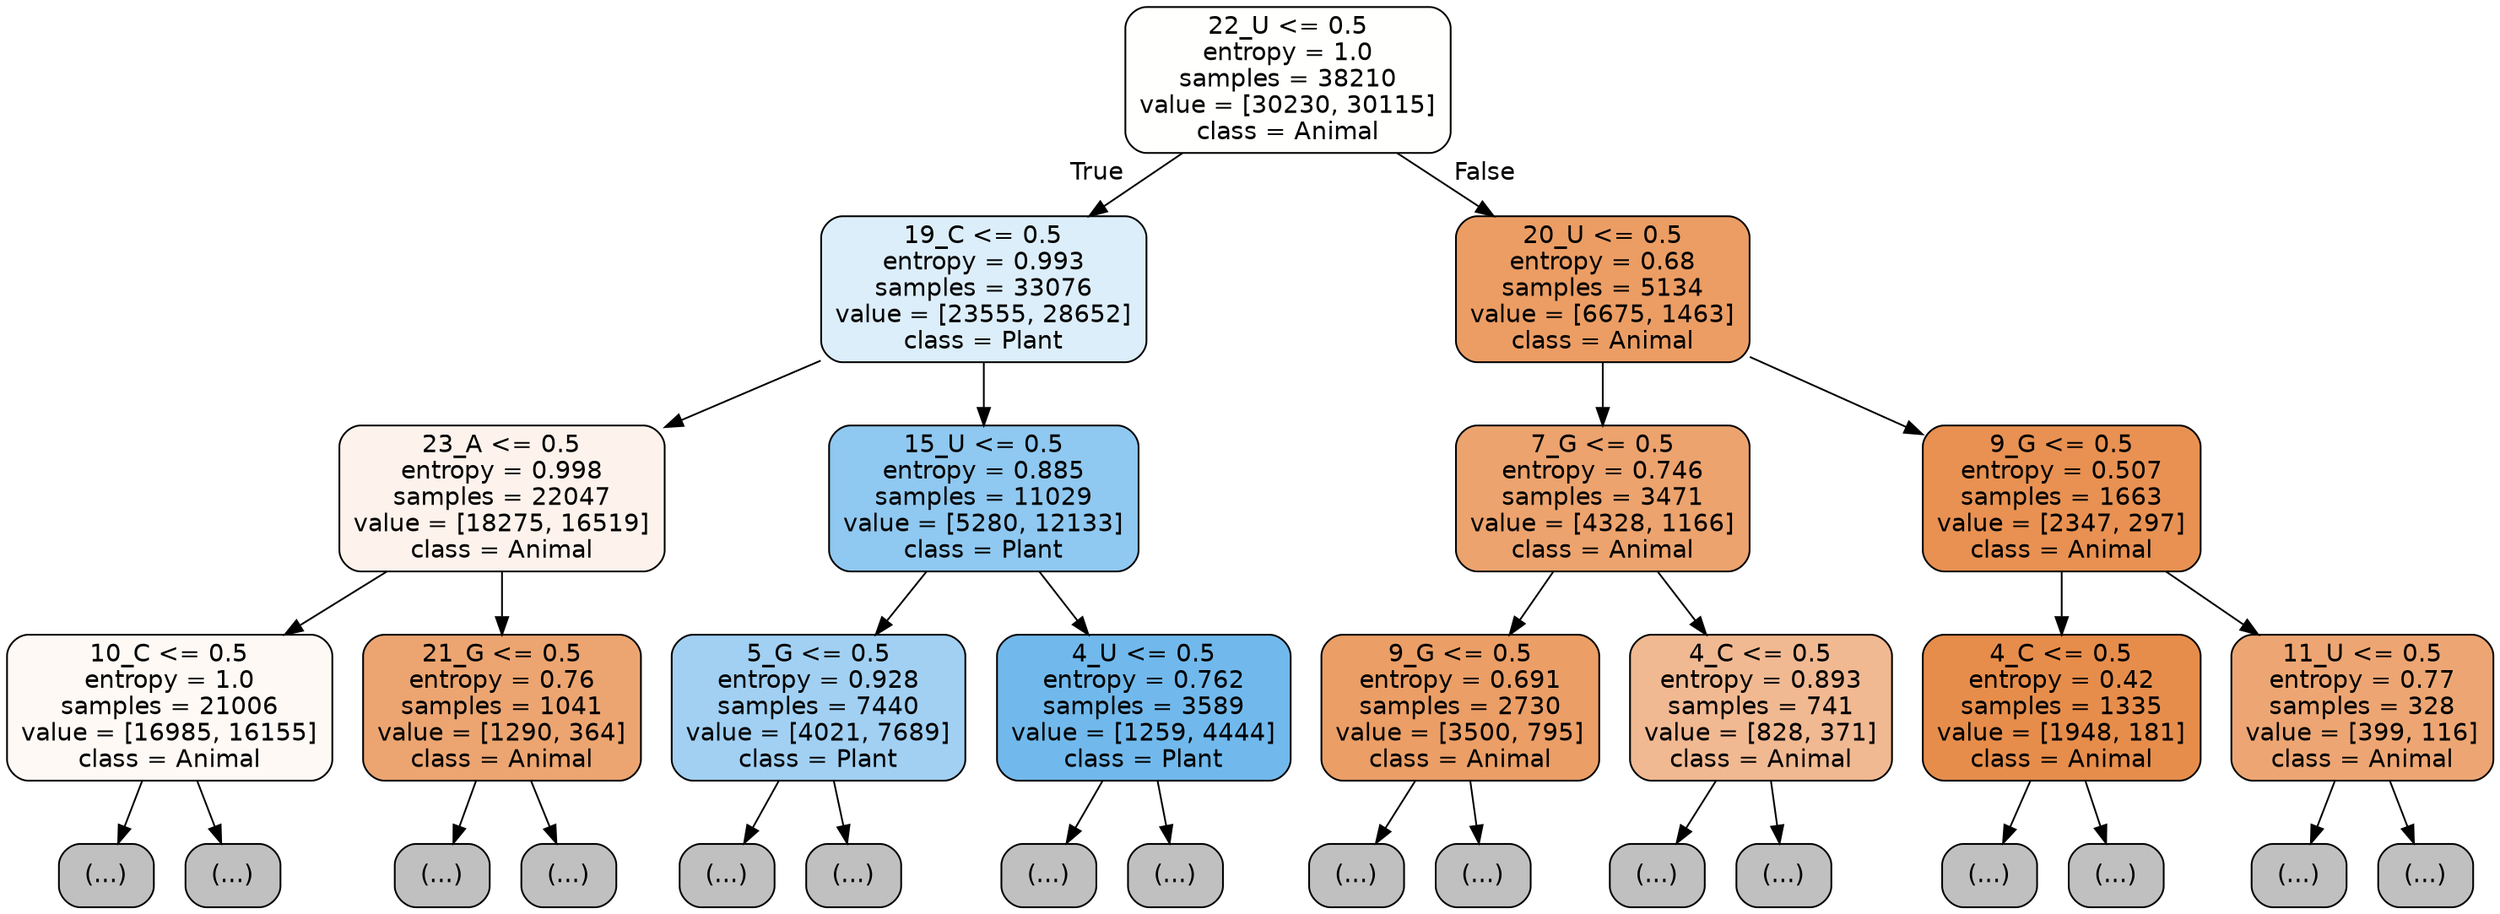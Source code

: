 digraph Tree {
node [shape=box, style="filled, rounded", color="black", fontname="helvetica"] ;
edge [fontname="helvetica"] ;
0 [label="22_U <= 0.5\nentropy = 1.0\nsamples = 38210\nvalue = [30230, 30115]\nclass = Animal", fillcolor="#fffffe"] ;
1 [label="19_C <= 0.5\nentropy = 0.993\nsamples = 33076\nvalue = [23555, 28652]\nclass = Plant", fillcolor="#dceefa"] ;
0 -> 1 [labeldistance=2.5, labelangle=45, headlabel="True"] ;
2 [label="23_A <= 0.5\nentropy = 0.998\nsamples = 22047\nvalue = [18275, 16519]\nclass = Animal", fillcolor="#fdf3ec"] ;
1 -> 2 ;
3 [label="10_C <= 0.5\nentropy = 1.0\nsamples = 21006\nvalue = [16985, 16155]\nclass = Animal", fillcolor="#fef9f5"] ;
2 -> 3 ;
4 [label="(...)", fillcolor="#C0C0C0"] ;
3 -> 4 ;
8669 [label="(...)", fillcolor="#C0C0C0"] ;
3 -> 8669 ;
10924 [label="21_G <= 0.5\nentropy = 0.76\nsamples = 1041\nvalue = [1290, 364]\nclass = Animal", fillcolor="#eca571"] ;
2 -> 10924 ;
10925 [label="(...)", fillcolor="#C0C0C0"] ;
10924 -> 10925 ;
11242 [label="(...)", fillcolor="#C0C0C0"] ;
10924 -> 11242 ;
11355 [label="15_U <= 0.5\nentropy = 0.885\nsamples = 11029\nvalue = [5280, 12133]\nclass = Plant", fillcolor="#8fc8f0"] ;
1 -> 11355 ;
11356 [label="5_G <= 0.5\nentropy = 0.928\nsamples = 7440\nvalue = [4021, 7689]\nclass = Plant", fillcolor="#a1d0f3"] ;
11355 -> 11356 ;
11357 [label="(...)", fillcolor="#C0C0C0"] ;
11356 -> 11357 ;
13318 [label="(...)", fillcolor="#C0C0C0"] ;
11356 -> 13318 ;
14051 [label="4_U <= 0.5\nentropy = 0.762\nsamples = 3589\nvalue = [1259, 4444]\nclass = Plant", fillcolor="#71b9ec"] ;
11355 -> 14051 ;
14052 [label="(...)", fillcolor="#C0C0C0"] ;
14051 -> 14052 ;
14747 [label="(...)", fillcolor="#C0C0C0"] ;
14051 -> 14747 ;
14946 [label="20_U <= 0.5\nentropy = 0.68\nsamples = 5134\nvalue = [6675, 1463]\nclass = Animal", fillcolor="#eb9d64"] ;
0 -> 14946 [labeldistance=2.5, labelangle=-45, headlabel="False"] ;
14947 [label="7_G <= 0.5\nentropy = 0.746\nsamples = 3471\nvalue = [4328, 1166]\nclass = Animal", fillcolor="#eca36e"] ;
14946 -> 14947 ;
14948 [label="9_G <= 0.5\nentropy = 0.691\nsamples = 2730\nvalue = [3500, 795]\nclass = Animal", fillcolor="#eb9e66"] ;
14947 -> 14948 ;
14949 [label="(...)", fillcolor="#C0C0C0"] ;
14948 -> 14949 ;
15808 [label="(...)", fillcolor="#C0C0C0"] ;
14948 -> 15808 ;
16097 [label="4_C <= 0.5\nentropy = 0.893\nsamples = 741\nvalue = [828, 371]\nclass = Animal", fillcolor="#f1b992"] ;
14947 -> 16097 ;
16098 [label="(...)", fillcolor="#C0C0C0"] ;
16097 -> 16098 ;
16377 [label="(...)", fillcolor="#C0C0C0"] ;
16097 -> 16377 ;
16466 [label="9_G <= 0.5\nentropy = 0.507\nsamples = 1663\nvalue = [2347, 297]\nclass = Animal", fillcolor="#e89152"] ;
14946 -> 16466 ;
16467 [label="4_C <= 0.5\nentropy = 0.42\nsamples = 1335\nvalue = [1948, 181]\nclass = Animal", fillcolor="#e78d4b"] ;
16466 -> 16467 ;
16468 [label="(...)", fillcolor="#C0C0C0"] ;
16467 -> 16468 ;
16743 [label="(...)", fillcolor="#C0C0C0"] ;
16467 -> 16743 ;
16828 [label="11_U <= 0.5\nentropy = 0.77\nsamples = 328\nvalue = [399, 116]\nclass = Animal", fillcolor="#eda673"] ;
16466 -> 16828 ;
16829 [label="(...)", fillcolor="#C0C0C0"] ;
16828 -> 16829 ;
16910 [label="(...)", fillcolor="#C0C0C0"] ;
16828 -> 16910 ;
}